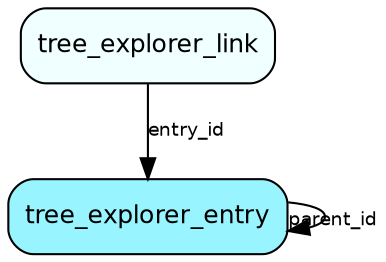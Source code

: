 digraph tree_explorer_entry  {
node [shape = box style="rounded, filled" fontname = "Helvetica" fontsize = "12" ]
edge [fontname = "Helvetica" fontsize = "9"]

tree_explorer_entry[fillcolor = "cadetblue1"]
tree_explorer_link[fillcolor = "azure1"]
tree_explorer_entry -> tree_explorer_entry [headlabel = "parent_id"]
tree_explorer_link -> tree_explorer_entry [label = "entry_id"]
}
